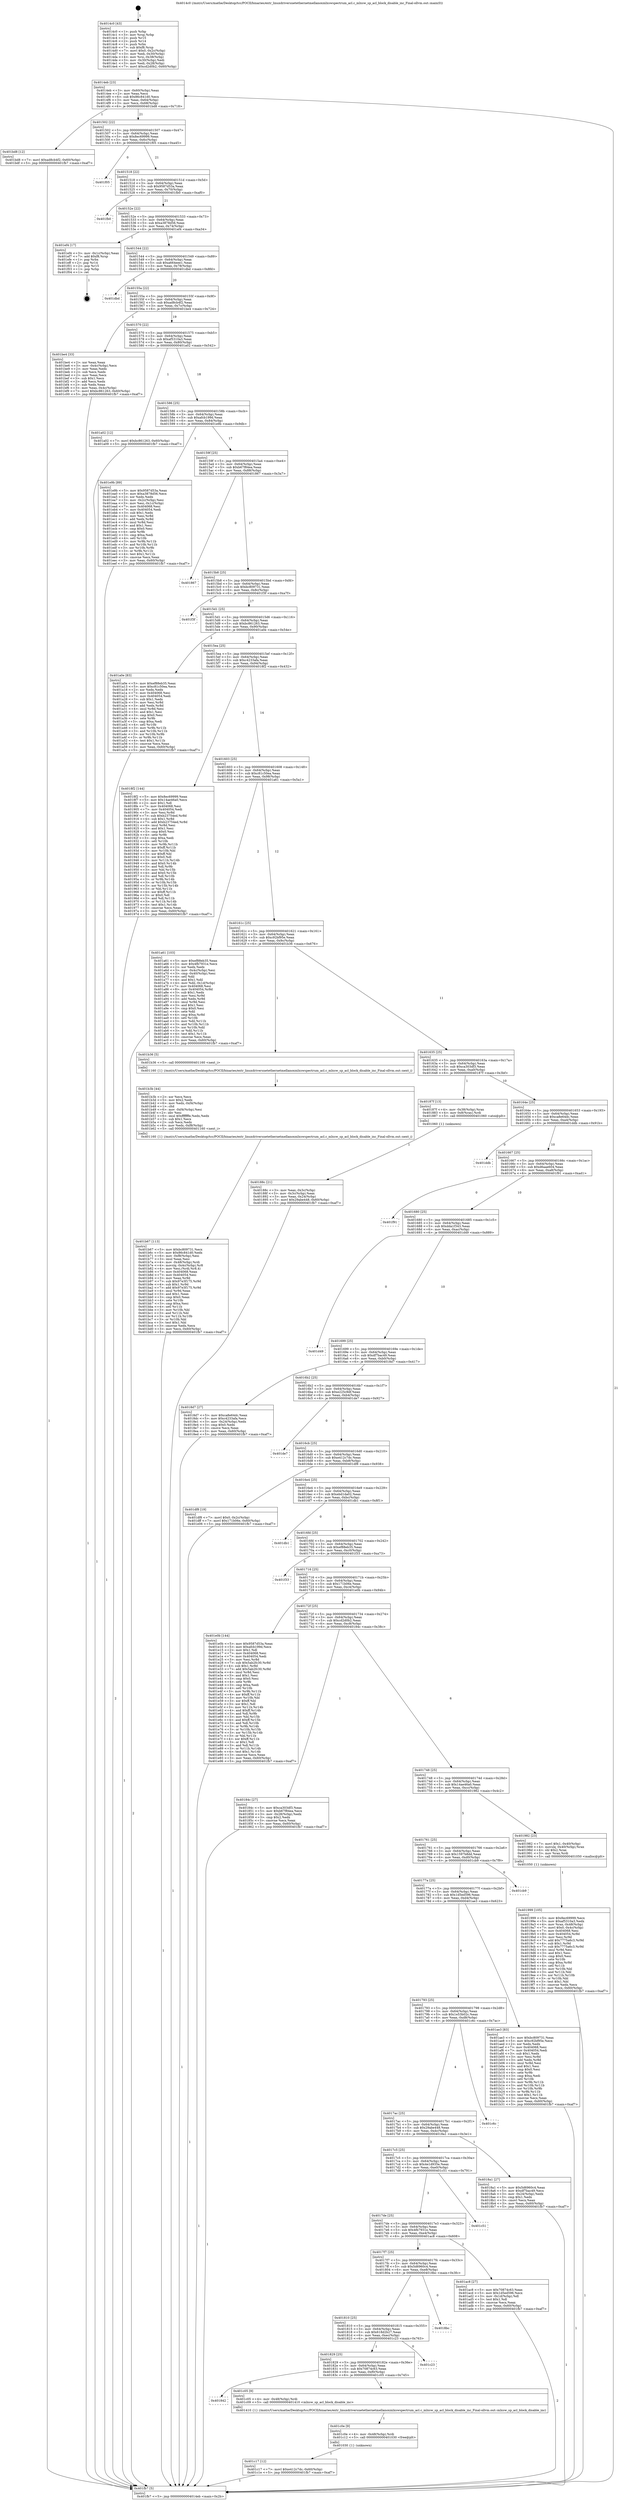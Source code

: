 digraph "0x4014c0" {
  label = "0x4014c0 (/mnt/c/Users/mathe/Desktop/tcc/POCII/binaries/extr_linuxdriversnetethernetmellanoxmlxswspectrum_acl.c_mlxsw_sp_acl_block_disable_inc_Final-ollvm.out::main(0))"
  labelloc = "t"
  node[shape=record]

  Entry [label="",width=0.3,height=0.3,shape=circle,fillcolor=black,style=filled]
  "0x4014eb" [label="{
     0x4014eb [23]\l
     | [instrs]\l
     &nbsp;&nbsp;0x4014eb \<+3\>: mov -0x60(%rbp),%eax\l
     &nbsp;&nbsp;0x4014ee \<+2\>: mov %eax,%ecx\l
     &nbsp;&nbsp;0x4014f0 \<+6\>: sub $0x86c841d0,%ecx\l
     &nbsp;&nbsp;0x4014f6 \<+3\>: mov %eax,-0x64(%rbp)\l
     &nbsp;&nbsp;0x4014f9 \<+3\>: mov %ecx,-0x68(%rbp)\l
     &nbsp;&nbsp;0x4014fc \<+6\>: je 0000000000401bd8 \<main+0x718\>\l
  }"]
  "0x401bd8" [label="{
     0x401bd8 [12]\l
     | [instrs]\l
     &nbsp;&nbsp;0x401bd8 \<+7\>: movl $0xad8cb4f2,-0x60(%rbp)\l
     &nbsp;&nbsp;0x401bdf \<+5\>: jmp 0000000000401fb7 \<main+0xaf7\>\l
  }"]
  "0x401502" [label="{
     0x401502 [22]\l
     | [instrs]\l
     &nbsp;&nbsp;0x401502 \<+5\>: jmp 0000000000401507 \<main+0x47\>\l
     &nbsp;&nbsp;0x401507 \<+3\>: mov -0x64(%rbp),%eax\l
     &nbsp;&nbsp;0x40150a \<+5\>: sub $0x8ec69999,%eax\l
     &nbsp;&nbsp;0x40150f \<+3\>: mov %eax,-0x6c(%rbp)\l
     &nbsp;&nbsp;0x401512 \<+6\>: je 0000000000401f05 \<main+0xa45\>\l
  }"]
  Exit [label="",width=0.3,height=0.3,shape=circle,fillcolor=black,style=filled,peripheries=2]
  "0x401f05" [label="{
     0x401f05\l
  }", style=dashed]
  "0x401518" [label="{
     0x401518 [22]\l
     | [instrs]\l
     &nbsp;&nbsp;0x401518 \<+5\>: jmp 000000000040151d \<main+0x5d\>\l
     &nbsp;&nbsp;0x40151d \<+3\>: mov -0x64(%rbp),%eax\l
     &nbsp;&nbsp;0x401520 \<+5\>: sub $0x9587d53a,%eax\l
     &nbsp;&nbsp;0x401525 \<+3\>: mov %eax,-0x70(%rbp)\l
     &nbsp;&nbsp;0x401528 \<+6\>: je 0000000000401fb0 \<main+0xaf0\>\l
  }"]
  "0x401c17" [label="{
     0x401c17 [12]\l
     | [instrs]\l
     &nbsp;&nbsp;0x401c17 \<+7\>: movl $0xe412c7dc,-0x60(%rbp)\l
     &nbsp;&nbsp;0x401c1e \<+5\>: jmp 0000000000401fb7 \<main+0xaf7\>\l
  }"]
  "0x401fb0" [label="{
     0x401fb0\l
  }", style=dashed]
  "0x40152e" [label="{
     0x40152e [22]\l
     | [instrs]\l
     &nbsp;&nbsp;0x40152e \<+5\>: jmp 0000000000401533 \<main+0x73\>\l
     &nbsp;&nbsp;0x401533 \<+3\>: mov -0x64(%rbp),%eax\l
     &nbsp;&nbsp;0x401536 \<+5\>: sub $0xa3878d56,%eax\l
     &nbsp;&nbsp;0x40153b \<+3\>: mov %eax,-0x74(%rbp)\l
     &nbsp;&nbsp;0x40153e \<+6\>: je 0000000000401ef4 \<main+0xa34\>\l
  }"]
  "0x401c0e" [label="{
     0x401c0e [9]\l
     | [instrs]\l
     &nbsp;&nbsp;0x401c0e \<+4\>: mov -0x48(%rbp),%rdi\l
     &nbsp;&nbsp;0x401c12 \<+5\>: call 0000000000401030 \<free@plt\>\l
     | [calls]\l
     &nbsp;&nbsp;0x401030 \{1\} (unknown)\l
  }"]
  "0x401ef4" [label="{
     0x401ef4 [17]\l
     | [instrs]\l
     &nbsp;&nbsp;0x401ef4 \<+3\>: mov -0x1c(%rbp),%eax\l
     &nbsp;&nbsp;0x401ef7 \<+7\>: add $0xf8,%rsp\l
     &nbsp;&nbsp;0x401efe \<+1\>: pop %rbx\l
     &nbsp;&nbsp;0x401eff \<+2\>: pop %r14\l
     &nbsp;&nbsp;0x401f01 \<+2\>: pop %r15\l
     &nbsp;&nbsp;0x401f03 \<+1\>: pop %rbp\l
     &nbsp;&nbsp;0x401f04 \<+1\>: ret\l
  }"]
  "0x401544" [label="{
     0x401544 [22]\l
     | [instrs]\l
     &nbsp;&nbsp;0x401544 \<+5\>: jmp 0000000000401549 \<main+0x89\>\l
     &nbsp;&nbsp;0x401549 \<+3\>: mov -0x64(%rbp),%eax\l
     &nbsp;&nbsp;0x40154c \<+5\>: sub $0xa664eee1,%eax\l
     &nbsp;&nbsp;0x401551 \<+3\>: mov %eax,-0x78(%rbp)\l
     &nbsp;&nbsp;0x401554 \<+6\>: je 0000000000401dbd \<main+0x8fd\>\l
  }"]
  "0x401842" [label="{
     0x401842\l
  }", style=dashed]
  "0x401dbd" [label="{
     0x401dbd\l
  }", style=dashed]
  "0x40155a" [label="{
     0x40155a [22]\l
     | [instrs]\l
     &nbsp;&nbsp;0x40155a \<+5\>: jmp 000000000040155f \<main+0x9f\>\l
     &nbsp;&nbsp;0x40155f \<+3\>: mov -0x64(%rbp),%eax\l
     &nbsp;&nbsp;0x401562 \<+5\>: sub $0xad8cb4f2,%eax\l
     &nbsp;&nbsp;0x401567 \<+3\>: mov %eax,-0x7c(%rbp)\l
     &nbsp;&nbsp;0x40156a \<+6\>: je 0000000000401be4 \<main+0x724\>\l
  }"]
  "0x401c05" [label="{
     0x401c05 [9]\l
     | [instrs]\l
     &nbsp;&nbsp;0x401c05 \<+4\>: mov -0x48(%rbp),%rdi\l
     &nbsp;&nbsp;0x401c09 \<+5\>: call 0000000000401410 \<mlxsw_sp_acl_block_disable_inc\>\l
     | [calls]\l
     &nbsp;&nbsp;0x401410 \{1\} (/mnt/c/Users/mathe/Desktop/tcc/POCII/binaries/extr_linuxdriversnetethernetmellanoxmlxswspectrum_acl.c_mlxsw_sp_acl_block_disable_inc_Final-ollvm.out::mlxsw_sp_acl_block_disable_inc)\l
  }"]
  "0x401be4" [label="{
     0x401be4 [33]\l
     | [instrs]\l
     &nbsp;&nbsp;0x401be4 \<+2\>: xor %eax,%eax\l
     &nbsp;&nbsp;0x401be6 \<+3\>: mov -0x4c(%rbp),%ecx\l
     &nbsp;&nbsp;0x401be9 \<+2\>: mov %eax,%edx\l
     &nbsp;&nbsp;0x401beb \<+2\>: sub %ecx,%edx\l
     &nbsp;&nbsp;0x401bed \<+2\>: mov %eax,%ecx\l
     &nbsp;&nbsp;0x401bef \<+3\>: sub $0x1,%ecx\l
     &nbsp;&nbsp;0x401bf2 \<+2\>: add %ecx,%edx\l
     &nbsp;&nbsp;0x401bf4 \<+2\>: sub %edx,%eax\l
     &nbsp;&nbsp;0x401bf6 \<+3\>: mov %eax,-0x4c(%rbp)\l
     &nbsp;&nbsp;0x401bf9 \<+7\>: movl $0xbc861263,-0x60(%rbp)\l
     &nbsp;&nbsp;0x401c00 \<+5\>: jmp 0000000000401fb7 \<main+0xaf7\>\l
  }"]
  "0x401570" [label="{
     0x401570 [22]\l
     | [instrs]\l
     &nbsp;&nbsp;0x401570 \<+5\>: jmp 0000000000401575 \<main+0xb5\>\l
     &nbsp;&nbsp;0x401575 \<+3\>: mov -0x64(%rbp),%eax\l
     &nbsp;&nbsp;0x401578 \<+5\>: sub $0xaf5310a3,%eax\l
     &nbsp;&nbsp;0x40157d \<+3\>: mov %eax,-0x80(%rbp)\l
     &nbsp;&nbsp;0x401580 \<+6\>: je 0000000000401a02 \<main+0x542\>\l
  }"]
  "0x401829" [label="{
     0x401829 [25]\l
     | [instrs]\l
     &nbsp;&nbsp;0x401829 \<+5\>: jmp 000000000040182e \<main+0x36e\>\l
     &nbsp;&nbsp;0x40182e \<+3\>: mov -0x64(%rbp),%eax\l
     &nbsp;&nbsp;0x401831 \<+5\>: sub $0x70874c63,%eax\l
     &nbsp;&nbsp;0x401836 \<+6\>: mov %eax,-0xf0(%rbp)\l
     &nbsp;&nbsp;0x40183c \<+6\>: je 0000000000401c05 \<main+0x745\>\l
  }"]
  "0x401a02" [label="{
     0x401a02 [12]\l
     | [instrs]\l
     &nbsp;&nbsp;0x401a02 \<+7\>: movl $0xbc861263,-0x60(%rbp)\l
     &nbsp;&nbsp;0x401a09 \<+5\>: jmp 0000000000401fb7 \<main+0xaf7\>\l
  }"]
  "0x401586" [label="{
     0x401586 [25]\l
     | [instrs]\l
     &nbsp;&nbsp;0x401586 \<+5\>: jmp 000000000040158b \<main+0xcb\>\l
     &nbsp;&nbsp;0x40158b \<+3\>: mov -0x64(%rbp),%eax\l
     &nbsp;&nbsp;0x40158e \<+5\>: sub $0xafcb199d,%eax\l
     &nbsp;&nbsp;0x401593 \<+6\>: mov %eax,-0x84(%rbp)\l
     &nbsp;&nbsp;0x401599 \<+6\>: je 0000000000401e9b \<main+0x9db\>\l
  }"]
  "0x401c23" [label="{
     0x401c23\l
  }", style=dashed]
  "0x401e9b" [label="{
     0x401e9b [89]\l
     | [instrs]\l
     &nbsp;&nbsp;0x401e9b \<+5\>: mov $0x9587d53a,%eax\l
     &nbsp;&nbsp;0x401ea0 \<+5\>: mov $0xa3878d56,%ecx\l
     &nbsp;&nbsp;0x401ea5 \<+2\>: xor %edx,%edx\l
     &nbsp;&nbsp;0x401ea7 \<+3\>: mov -0x2c(%rbp),%esi\l
     &nbsp;&nbsp;0x401eaa \<+3\>: mov %esi,-0x1c(%rbp)\l
     &nbsp;&nbsp;0x401ead \<+7\>: mov 0x404068,%esi\l
     &nbsp;&nbsp;0x401eb4 \<+7\>: mov 0x404054,%edi\l
     &nbsp;&nbsp;0x401ebb \<+3\>: sub $0x1,%edx\l
     &nbsp;&nbsp;0x401ebe \<+3\>: mov %esi,%r8d\l
     &nbsp;&nbsp;0x401ec1 \<+3\>: add %edx,%r8d\l
     &nbsp;&nbsp;0x401ec4 \<+4\>: imul %r8d,%esi\l
     &nbsp;&nbsp;0x401ec8 \<+3\>: and $0x1,%esi\l
     &nbsp;&nbsp;0x401ecb \<+3\>: cmp $0x0,%esi\l
     &nbsp;&nbsp;0x401ece \<+4\>: sete %r9b\l
     &nbsp;&nbsp;0x401ed2 \<+3\>: cmp $0xa,%edi\l
     &nbsp;&nbsp;0x401ed5 \<+4\>: setl %r10b\l
     &nbsp;&nbsp;0x401ed9 \<+3\>: mov %r9b,%r11b\l
     &nbsp;&nbsp;0x401edc \<+3\>: and %r10b,%r11b\l
     &nbsp;&nbsp;0x401edf \<+3\>: xor %r10b,%r9b\l
     &nbsp;&nbsp;0x401ee2 \<+3\>: or %r9b,%r11b\l
     &nbsp;&nbsp;0x401ee5 \<+4\>: test $0x1,%r11b\l
     &nbsp;&nbsp;0x401ee9 \<+3\>: cmovne %ecx,%eax\l
     &nbsp;&nbsp;0x401eec \<+3\>: mov %eax,-0x60(%rbp)\l
     &nbsp;&nbsp;0x401eef \<+5\>: jmp 0000000000401fb7 \<main+0xaf7\>\l
  }"]
  "0x40159f" [label="{
     0x40159f [25]\l
     | [instrs]\l
     &nbsp;&nbsp;0x40159f \<+5\>: jmp 00000000004015a4 \<main+0xe4\>\l
     &nbsp;&nbsp;0x4015a4 \<+3\>: mov -0x64(%rbp),%eax\l
     &nbsp;&nbsp;0x4015a7 \<+5\>: sub $0xb67f84ea,%eax\l
     &nbsp;&nbsp;0x4015ac \<+6\>: mov %eax,-0x88(%rbp)\l
     &nbsp;&nbsp;0x4015b2 \<+6\>: je 0000000000401867 \<main+0x3a7\>\l
  }"]
  "0x401810" [label="{
     0x401810 [25]\l
     | [instrs]\l
     &nbsp;&nbsp;0x401810 \<+5\>: jmp 0000000000401815 \<main+0x355\>\l
     &nbsp;&nbsp;0x401815 \<+3\>: mov -0x64(%rbp),%eax\l
     &nbsp;&nbsp;0x401818 \<+5\>: sub $0x618d2b27,%eax\l
     &nbsp;&nbsp;0x40181d \<+6\>: mov %eax,-0xec(%rbp)\l
     &nbsp;&nbsp;0x401823 \<+6\>: je 0000000000401c23 \<main+0x763\>\l
  }"]
  "0x401867" [label="{
     0x401867\l
  }", style=dashed]
  "0x4015b8" [label="{
     0x4015b8 [25]\l
     | [instrs]\l
     &nbsp;&nbsp;0x4015b8 \<+5\>: jmp 00000000004015bd \<main+0xfd\>\l
     &nbsp;&nbsp;0x4015bd \<+3\>: mov -0x64(%rbp),%eax\l
     &nbsp;&nbsp;0x4015c0 \<+5\>: sub $0xbc809731,%eax\l
     &nbsp;&nbsp;0x4015c5 \<+6\>: mov %eax,-0x8c(%rbp)\l
     &nbsp;&nbsp;0x4015cb \<+6\>: je 0000000000401f3f \<main+0xa7f\>\l
  }"]
  "0x4018bc" [label="{
     0x4018bc\l
  }", style=dashed]
  "0x401f3f" [label="{
     0x401f3f\l
  }", style=dashed]
  "0x4015d1" [label="{
     0x4015d1 [25]\l
     | [instrs]\l
     &nbsp;&nbsp;0x4015d1 \<+5\>: jmp 00000000004015d6 \<main+0x116\>\l
     &nbsp;&nbsp;0x4015d6 \<+3\>: mov -0x64(%rbp),%eax\l
     &nbsp;&nbsp;0x4015d9 \<+5\>: sub $0xbc861263,%eax\l
     &nbsp;&nbsp;0x4015de \<+6\>: mov %eax,-0x90(%rbp)\l
     &nbsp;&nbsp;0x4015e4 \<+6\>: je 0000000000401a0e \<main+0x54e\>\l
  }"]
  "0x401b67" [label="{
     0x401b67 [113]\l
     | [instrs]\l
     &nbsp;&nbsp;0x401b67 \<+5\>: mov $0xbc809731,%ecx\l
     &nbsp;&nbsp;0x401b6c \<+5\>: mov $0x86c841d0,%edx\l
     &nbsp;&nbsp;0x401b71 \<+6\>: mov -0xf8(%rbp),%esi\l
     &nbsp;&nbsp;0x401b77 \<+3\>: imul %eax,%esi\l
     &nbsp;&nbsp;0x401b7a \<+4\>: mov -0x48(%rbp),%rdi\l
     &nbsp;&nbsp;0x401b7e \<+4\>: movslq -0x4c(%rbp),%r8\l
     &nbsp;&nbsp;0x401b82 \<+4\>: mov %esi,(%rdi,%r8,4)\l
     &nbsp;&nbsp;0x401b86 \<+7\>: mov 0x404068,%eax\l
     &nbsp;&nbsp;0x401b8d \<+7\>: mov 0x404054,%esi\l
     &nbsp;&nbsp;0x401b94 \<+3\>: mov %eax,%r9d\l
     &nbsp;&nbsp;0x401b97 \<+7\>: sub $0x97e3f175,%r9d\l
     &nbsp;&nbsp;0x401b9e \<+4\>: sub $0x1,%r9d\l
     &nbsp;&nbsp;0x401ba2 \<+7\>: add $0x97e3f175,%r9d\l
     &nbsp;&nbsp;0x401ba9 \<+4\>: imul %r9d,%eax\l
     &nbsp;&nbsp;0x401bad \<+3\>: and $0x1,%eax\l
     &nbsp;&nbsp;0x401bb0 \<+3\>: cmp $0x0,%eax\l
     &nbsp;&nbsp;0x401bb3 \<+4\>: sete %r10b\l
     &nbsp;&nbsp;0x401bb7 \<+3\>: cmp $0xa,%esi\l
     &nbsp;&nbsp;0x401bba \<+4\>: setl %r11b\l
     &nbsp;&nbsp;0x401bbe \<+3\>: mov %r10b,%bl\l
     &nbsp;&nbsp;0x401bc1 \<+3\>: and %r11b,%bl\l
     &nbsp;&nbsp;0x401bc4 \<+3\>: xor %r11b,%r10b\l
     &nbsp;&nbsp;0x401bc7 \<+3\>: or %r10b,%bl\l
     &nbsp;&nbsp;0x401bca \<+3\>: test $0x1,%bl\l
     &nbsp;&nbsp;0x401bcd \<+3\>: cmovne %edx,%ecx\l
     &nbsp;&nbsp;0x401bd0 \<+3\>: mov %ecx,-0x60(%rbp)\l
     &nbsp;&nbsp;0x401bd3 \<+5\>: jmp 0000000000401fb7 \<main+0xaf7\>\l
  }"]
  "0x401a0e" [label="{
     0x401a0e [83]\l
     | [instrs]\l
     &nbsp;&nbsp;0x401a0e \<+5\>: mov $0xef88eb35,%eax\l
     &nbsp;&nbsp;0x401a13 \<+5\>: mov $0xc81c50ea,%ecx\l
     &nbsp;&nbsp;0x401a18 \<+2\>: xor %edx,%edx\l
     &nbsp;&nbsp;0x401a1a \<+7\>: mov 0x404068,%esi\l
     &nbsp;&nbsp;0x401a21 \<+7\>: mov 0x404054,%edi\l
     &nbsp;&nbsp;0x401a28 \<+3\>: sub $0x1,%edx\l
     &nbsp;&nbsp;0x401a2b \<+3\>: mov %esi,%r8d\l
     &nbsp;&nbsp;0x401a2e \<+3\>: add %edx,%r8d\l
     &nbsp;&nbsp;0x401a31 \<+4\>: imul %r8d,%esi\l
     &nbsp;&nbsp;0x401a35 \<+3\>: and $0x1,%esi\l
     &nbsp;&nbsp;0x401a38 \<+3\>: cmp $0x0,%esi\l
     &nbsp;&nbsp;0x401a3b \<+4\>: sete %r9b\l
     &nbsp;&nbsp;0x401a3f \<+3\>: cmp $0xa,%edi\l
     &nbsp;&nbsp;0x401a42 \<+4\>: setl %r10b\l
     &nbsp;&nbsp;0x401a46 \<+3\>: mov %r9b,%r11b\l
     &nbsp;&nbsp;0x401a49 \<+3\>: and %r10b,%r11b\l
     &nbsp;&nbsp;0x401a4c \<+3\>: xor %r10b,%r9b\l
     &nbsp;&nbsp;0x401a4f \<+3\>: or %r9b,%r11b\l
     &nbsp;&nbsp;0x401a52 \<+4\>: test $0x1,%r11b\l
     &nbsp;&nbsp;0x401a56 \<+3\>: cmovne %ecx,%eax\l
     &nbsp;&nbsp;0x401a59 \<+3\>: mov %eax,-0x60(%rbp)\l
     &nbsp;&nbsp;0x401a5c \<+5\>: jmp 0000000000401fb7 \<main+0xaf7\>\l
  }"]
  "0x4015ea" [label="{
     0x4015ea [25]\l
     | [instrs]\l
     &nbsp;&nbsp;0x4015ea \<+5\>: jmp 00000000004015ef \<main+0x12f\>\l
     &nbsp;&nbsp;0x4015ef \<+3\>: mov -0x64(%rbp),%eax\l
     &nbsp;&nbsp;0x4015f2 \<+5\>: sub $0xc4233afa,%eax\l
     &nbsp;&nbsp;0x4015f7 \<+6\>: mov %eax,-0x94(%rbp)\l
     &nbsp;&nbsp;0x4015fd \<+6\>: je 00000000004018f2 \<main+0x432\>\l
  }"]
  "0x401b3b" [label="{
     0x401b3b [44]\l
     | [instrs]\l
     &nbsp;&nbsp;0x401b3b \<+2\>: xor %ecx,%ecx\l
     &nbsp;&nbsp;0x401b3d \<+5\>: mov $0x2,%edx\l
     &nbsp;&nbsp;0x401b42 \<+6\>: mov %edx,-0xf4(%rbp)\l
     &nbsp;&nbsp;0x401b48 \<+1\>: cltd\l
     &nbsp;&nbsp;0x401b49 \<+6\>: mov -0xf4(%rbp),%esi\l
     &nbsp;&nbsp;0x401b4f \<+2\>: idiv %esi\l
     &nbsp;&nbsp;0x401b51 \<+6\>: imul $0xfffffffe,%edx,%edx\l
     &nbsp;&nbsp;0x401b57 \<+3\>: sub $0x1,%ecx\l
     &nbsp;&nbsp;0x401b5a \<+2\>: sub %ecx,%edx\l
     &nbsp;&nbsp;0x401b5c \<+6\>: mov %edx,-0xf8(%rbp)\l
     &nbsp;&nbsp;0x401b62 \<+5\>: call 0000000000401160 \<next_i\>\l
     | [calls]\l
     &nbsp;&nbsp;0x401160 \{1\} (/mnt/c/Users/mathe/Desktop/tcc/POCII/binaries/extr_linuxdriversnetethernetmellanoxmlxswspectrum_acl.c_mlxsw_sp_acl_block_disable_inc_Final-ollvm.out::next_i)\l
  }"]
  "0x4018f2" [label="{
     0x4018f2 [144]\l
     | [instrs]\l
     &nbsp;&nbsp;0x4018f2 \<+5\>: mov $0x8ec69999,%eax\l
     &nbsp;&nbsp;0x4018f7 \<+5\>: mov $0x14ae46a0,%ecx\l
     &nbsp;&nbsp;0x4018fc \<+2\>: mov $0x1,%dl\l
     &nbsp;&nbsp;0x4018fe \<+7\>: mov 0x404068,%esi\l
     &nbsp;&nbsp;0x401905 \<+7\>: mov 0x404054,%edi\l
     &nbsp;&nbsp;0x40190c \<+3\>: mov %esi,%r8d\l
     &nbsp;&nbsp;0x40190f \<+7\>: sub $0xb23754ed,%r8d\l
     &nbsp;&nbsp;0x401916 \<+4\>: sub $0x1,%r8d\l
     &nbsp;&nbsp;0x40191a \<+7\>: add $0xb23754ed,%r8d\l
     &nbsp;&nbsp;0x401921 \<+4\>: imul %r8d,%esi\l
     &nbsp;&nbsp;0x401925 \<+3\>: and $0x1,%esi\l
     &nbsp;&nbsp;0x401928 \<+3\>: cmp $0x0,%esi\l
     &nbsp;&nbsp;0x40192b \<+4\>: sete %r9b\l
     &nbsp;&nbsp;0x40192f \<+3\>: cmp $0xa,%edi\l
     &nbsp;&nbsp;0x401932 \<+4\>: setl %r10b\l
     &nbsp;&nbsp;0x401936 \<+3\>: mov %r9b,%r11b\l
     &nbsp;&nbsp;0x401939 \<+4\>: xor $0xff,%r11b\l
     &nbsp;&nbsp;0x40193d \<+3\>: mov %r10b,%bl\l
     &nbsp;&nbsp;0x401940 \<+3\>: xor $0xff,%bl\l
     &nbsp;&nbsp;0x401943 \<+3\>: xor $0x0,%dl\l
     &nbsp;&nbsp;0x401946 \<+3\>: mov %r11b,%r14b\l
     &nbsp;&nbsp;0x401949 \<+4\>: and $0x0,%r14b\l
     &nbsp;&nbsp;0x40194d \<+3\>: and %dl,%r9b\l
     &nbsp;&nbsp;0x401950 \<+3\>: mov %bl,%r15b\l
     &nbsp;&nbsp;0x401953 \<+4\>: and $0x0,%r15b\l
     &nbsp;&nbsp;0x401957 \<+3\>: and %dl,%r10b\l
     &nbsp;&nbsp;0x40195a \<+3\>: or %r9b,%r14b\l
     &nbsp;&nbsp;0x40195d \<+3\>: or %r10b,%r15b\l
     &nbsp;&nbsp;0x401960 \<+3\>: xor %r15b,%r14b\l
     &nbsp;&nbsp;0x401963 \<+3\>: or %bl,%r11b\l
     &nbsp;&nbsp;0x401966 \<+4\>: xor $0xff,%r11b\l
     &nbsp;&nbsp;0x40196a \<+3\>: or $0x0,%dl\l
     &nbsp;&nbsp;0x40196d \<+3\>: and %dl,%r11b\l
     &nbsp;&nbsp;0x401970 \<+3\>: or %r11b,%r14b\l
     &nbsp;&nbsp;0x401973 \<+4\>: test $0x1,%r14b\l
     &nbsp;&nbsp;0x401977 \<+3\>: cmovne %ecx,%eax\l
     &nbsp;&nbsp;0x40197a \<+3\>: mov %eax,-0x60(%rbp)\l
     &nbsp;&nbsp;0x40197d \<+5\>: jmp 0000000000401fb7 \<main+0xaf7\>\l
  }"]
  "0x401603" [label="{
     0x401603 [25]\l
     | [instrs]\l
     &nbsp;&nbsp;0x401603 \<+5\>: jmp 0000000000401608 \<main+0x148\>\l
     &nbsp;&nbsp;0x401608 \<+3\>: mov -0x64(%rbp),%eax\l
     &nbsp;&nbsp;0x40160b \<+5\>: sub $0xc81c50ea,%eax\l
     &nbsp;&nbsp;0x401610 \<+6\>: mov %eax,-0x98(%rbp)\l
     &nbsp;&nbsp;0x401616 \<+6\>: je 0000000000401a61 \<main+0x5a1\>\l
  }"]
  "0x4017f7" [label="{
     0x4017f7 [25]\l
     | [instrs]\l
     &nbsp;&nbsp;0x4017f7 \<+5\>: jmp 00000000004017fc \<main+0x33c\>\l
     &nbsp;&nbsp;0x4017fc \<+3\>: mov -0x64(%rbp),%eax\l
     &nbsp;&nbsp;0x4017ff \<+5\>: sub $0x5d6960c4,%eax\l
     &nbsp;&nbsp;0x401804 \<+6\>: mov %eax,-0xe8(%rbp)\l
     &nbsp;&nbsp;0x40180a \<+6\>: je 00000000004018bc \<main+0x3fc\>\l
  }"]
  "0x401a61" [label="{
     0x401a61 [103]\l
     | [instrs]\l
     &nbsp;&nbsp;0x401a61 \<+5\>: mov $0xef88eb35,%eax\l
     &nbsp;&nbsp;0x401a66 \<+5\>: mov $0x4fb7931e,%ecx\l
     &nbsp;&nbsp;0x401a6b \<+2\>: xor %edx,%edx\l
     &nbsp;&nbsp;0x401a6d \<+3\>: mov -0x4c(%rbp),%esi\l
     &nbsp;&nbsp;0x401a70 \<+3\>: cmp -0x40(%rbp),%esi\l
     &nbsp;&nbsp;0x401a73 \<+4\>: setl %dil\l
     &nbsp;&nbsp;0x401a77 \<+4\>: and $0x1,%dil\l
     &nbsp;&nbsp;0x401a7b \<+4\>: mov %dil,-0x1d(%rbp)\l
     &nbsp;&nbsp;0x401a7f \<+7\>: mov 0x404068,%esi\l
     &nbsp;&nbsp;0x401a86 \<+8\>: mov 0x404054,%r8d\l
     &nbsp;&nbsp;0x401a8e \<+3\>: sub $0x1,%edx\l
     &nbsp;&nbsp;0x401a91 \<+3\>: mov %esi,%r9d\l
     &nbsp;&nbsp;0x401a94 \<+3\>: add %edx,%r9d\l
     &nbsp;&nbsp;0x401a97 \<+4\>: imul %r9d,%esi\l
     &nbsp;&nbsp;0x401a9b \<+3\>: and $0x1,%esi\l
     &nbsp;&nbsp;0x401a9e \<+3\>: cmp $0x0,%esi\l
     &nbsp;&nbsp;0x401aa1 \<+4\>: sete %dil\l
     &nbsp;&nbsp;0x401aa5 \<+4\>: cmp $0xa,%r8d\l
     &nbsp;&nbsp;0x401aa9 \<+4\>: setl %r10b\l
     &nbsp;&nbsp;0x401aad \<+3\>: mov %dil,%r11b\l
     &nbsp;&nbsp;0x401ab0 \<+3\>: and %r10b,%r11b\l
     &nbsp;&nbsp;0x401ab3 \<+3\>: xor %r10b,%dil\l
     &nbsp;&nbsp;0x401ab6 \<+3\>: or %dil,%r11b\l
     &nbsp;&nbsp;0x401ab9 \<+4\>: test $0x1,%r11b\l
     &nbsp;&nbsp;0x401abd \<+3\>: cmovne %ecx,%eax\l
     &nbsp;&nbsp;0x401ac0 \<+3\>: mov %eax,-0x60(%rbp)\l
     &nbsp;&nbsp;0x401ac3 \<+5\>: jmp 0000000000401fb7 \<main+0xaf7\>\l
  }"]
  "0x40161c" [label="{
     0x40161c [25]\l
     | [instrs]\l
     &nbsp;&nbsp;0x40161c \<+5\>: jmp 0000000000401621 \<main+0x161\>\l
     &nbsp;&nbsp;0x401621 \<+3\>: mov -0x64(%rbp),%eax\l
     &nbsp;&nbsp;0x401624 \<+5\>: sub $0xc92bf95e,%eax\l
     &nbsp;&nbsp;0x401629 \<+6\>: mov %eax,-0x9c(%rbp)\l
     &nbsp;&nbsp;0x40162f \<+6\>: je 0000000000401b36 \<main+0x676\>\l
  }"]
  "0x401ac8" [label="{
     0x401ac8 [27]\l
     | [instrs]\l
     &nbsp;&nbsp;0x401ac8 \<+5\>: mov $0x70874c63,%eax\l
     &nbsp;&nbsp;0x401acd \<+5\>: mov $0x1d5ed596,%ecx\l
     &nbsp;&nbsp;0x401ad2 \<+3\>: mov -0x1d(%rbp),%dl\l
     &nbsp;&nbsp;0x401ad5 \<+3\>: test $0x1,%dl\l
     &nbsp;&nbsp;0x401ad8 \<+3\>: cmovne %ecx,%eax\l
     &nbsp;&nbsp;0x401adb \<+3\>: mov %eax,-0x60(%rbp)\l
     &nbsp;&nbsp;0x401ade \<+5\>: jmp 0000000000401fb7 \<main+0xaf7\>\l
  }"]
  "0x401b36" [label="{
     0x401b36 [5]\l
     | [instrs]\l
     &nbsp;&nbsp;0x401b36 \<+5\>: call 0000000000401160 \<next_i\>\l
     | [calls]\l
     &nbsp;&nbsp;0x401160 \{1\} (/mnt/c/Users/mathe/Desktop/tcc/POCII/binaries/extr_linuxdriversnetethernetmellanoxmlxswspectrum_acl.c_mlxsw_sp_acl_block_disable_inc_Final-ollvm.out::next_i)\l
  }"]
  "0x401635" [label="{
     0x401635 [25]\l
     | [instrs]\l
     &nbsp;&nbsp;0x401635 \<+5\>: jmp 000000000040163a \<main+0x17a\>\l
     &nbsp;&nbsp;0x40163a \<+3\>: mov -0x64(%rbp),%eax\l
     &nbsp;&nbsp;0x40163d \<+5\>: sub $0xca303df3,%eax\l
     &nbsp;&nbsp;0x401642 \<+6\>: mov %eax,-0xa0(%rbp)\l
     &nbsp;&nbsp;0x401648 \<+6\>: je 000000000040187f \<main+0x3bf\>\l
  }"]
  "0x4017de" [label="{
     0x4017de [25]\l
     | [instrs]\l
     &nbsp;&nbsp;0x4017de \<+5\>: jmp 00000000004017e3 \<main+0x323\>\l
     &nbsp;&nbsp;0x4017e3 \<+3\>: mov -0x64(%rbp),%eax\l
     &nbsp;&nbsp;0x4017e6 \<+5\>: sub $0x4fb7931e,%eax\l
     &nbsp;&nbsp;0x4017eb \<+6\>: mov %eax,-0xe4(%rbp)\l
     &nbsp;&nbsp;0x4017f1 \<+6\>: je 0000000000401ac8 \<main+0x608\>\l
  }"]
  "0x40187f" [label="{
     0x40187f [13]\l
     | [instrs]\l
     &nbsp;&nbsp;0x40187f \<+4\>: mov -0x38(%rbp),%rax\l
     &nbsp;&nbsp;0x401883 \<+4\>: mov 0x8(%rax),%rdi\l
     &nbsp;&nbsp;0x401887 \<+5\>: call 0000000000401060 \<atoi@plt\>\l
     | [calls]\l
     &nbsp;&nbsp;0x401060 \{1\} (unknown)\l
  }"]
  "0x40164e" [label="{
     0x40164e [25]\l
     | [instrs]\l
     &nbsp;&nbsp;0x40164e \<+5\>: jmp 0000000000401653 \<main+0x193\>\l
     &nbsp;&nbsp;0x401653 \<+3\>: mov -0x64(%rbp),%eax\l
     &nbsp;&nbsp;0x401656 \<+5\>: sub $0xca8e64dc,%eax\l
     &nbsp;&nbsp;0x40165b \<+6\>: mov %eax,-0xa4(%rbp)\l
     &nbsp;&nbsp;0x401661 \<+6\>: je 0000000000401ddb \<main+0x91b\>\l
  }"]
  "0x401c51" [label="{
     0x401c51\l
  }", style=dashed]
  "0x401ddb" [label="{
     0x401ddb\l
  }", style=dashed]
  "0x401667" [label="{
     0x401667 [25]\l
     | [instrs]\l
     &nbsp;&nbsp;0x401667 \<+5\>: jmp 000000000040166c \<main+0x1ac\>\l
     &nbsp;&nbsp;0x40166c \<+3\>: mov -0x64(%rbp),%eax\l
     &nbsp;&nbsp;0x40166f \<+5\>: sub $0xd6aae604,%eax\l
     &nbsp;&nbsp;0x401674 \<+6\>: mov %eax,-0xa8(%rbp)\l
     &nbsp;&nbsp;0x40167a \<+6\>: je 0000000000401f91 \<main+0xad1\>\l
  }"]
  "0x401999" [label="{
     0x401999 [105]\l
     | [instrs]\l
     &nbsp;&nbsp;0x401999 \<+5\>: mov $0x8ec69999,%ecx\l
     &nbsp;&nbsp;0x40199e \<+5\>: mov $0xaf5310a3,%edx\l
     &nbsp;&nbsp;0x4019a3 \<+4\>: mov %rax,-0x48(%rbp)\l
     &nbsp;&nbsp;0x4019a7 \<+7\>: movl $0x0,-0x4c(%rbp)\l
     &nbsp;&nbsp;0x4019ae \<+7\>: mov 0x404068,%esi\l
     &nbsp;&nbsp;0x4019b5 \<+8\>: mov 0x404054,%r8d\l
     &nbsp;&nbsp;0x4019bd \<+3\>: mov %esi,%r9d\l
     &nbsp;&nbsp;0x4019c0 \<+7\>: add $0x7775a6c3,%r9d\l
     &nbsp;&nbsp;0x4019c7 \<+4\>: sub $0x1,%r9d\l
     &nbsp;&nbsp;0x4019cb \<+7\>: sub $0x7775a6c3,%r9d\l
     &nbsp;&nbsp;0x4019d2 \<+4\>: imul %r9d,%esi\l
     &nbsp;&nbsp;0x4019d6 \<+3\>: and $0x1,%esi\l
     &nbsp;&nbsp;0x4019d9 \<+3\>: cmp $0x0,%esi\l
     &nbsp;&nbsp;0x4019dc \<+4\>: sete %r10b\l
     &nbsp;&nbsp;0x4019e0 \<+4\>: cmp $0xa,%r8d\l
     &nbsp;&nbsp;0x4019e4 \<+4\>: setl %r11b\l
     &nbsp;&nbsp;0x4019e8 \<+3\>: mov %r10b,%bl\l
     &nbsp;&nbsp;0x4019eb \<+3\>: and %r11b,%bl\l
     &nbsp;&nbsp;0x4019ee \<+3\>: xor %r11b,%r10b\l
     &nbsp;&nbsp;0x4019f1 \<+3\>: or %r10b,%bl\l
     &nbsp;&nbsp;0x4019f4 \<+3\>: test $0x1,%bl\l
     &nbsp;&nbsp;0x4019f7 \<+3\>: cmovne %edx,%ecx\l
     &nbsp;&nbsp;0x4019fa \<+3\>: mov %ecx,-0x60(%rbp)\l
     &nbsp;&nbsp;0x4019fd \<+5\>: jmp 0000000000401fb7 \<main+0xaf7\>\l
  }"]
  "0x401f91" [label="{
     0x401f91\l
  }", style=dashed]
  "0x401680" [label="{
     0x401680 [25]\l
     | [instrs]\l
     &nbsp;&nbsp;0x401680 \<+5\>: jmp 0000000000401685 \<main+0x1c5\>\l
     &nbsp;&nbsp;0x401685 \<+3\>: mov -0x64(%rbp),%eax\l
     &nbsp;&nbsp;0x401688 \<+5\>: sub $0xdda1f343,%eax\l
     &nbsp;&nbsp;0x40168d \<+6\>: mov %eax,-0xac(%rbp)\l
     &nbsp;&nbsp;0x401693 \<+6\>: je 0000000000401d49 \<main+0x889\>\l
  }"]
  "0x4017c5" [label="{
     0x4017c5 [25]\l
     | [instrs]\l
     &nbsp;&nbsp;0x4017c5 \<+5\>: jmp 00000000004017ca \<main+0x30a\>\l
     &nbsp;&nbsp;0x4017ca \<+3\>: mov -0x64(%rbp),%eax\l
     &nbsp;&nbsp;0x4017cd \<+5\>: sub $0x4e1d935e,%eax\l
     &nbsp;&nbsp;0x4017d2 \<+6\>: mov %eax,-0xe0(%rbp)\l
     &nbsp;&nbsp;0x4017d8 \<+6\>: je 0000000000401c51 \<main+0x791\>\l
  }"]
  "0x401d49" [label="{
     0x401d49\l
  }", style=dashed]
  "0x401699" [label="{
     0x401699 [25]\l
     | [instrs]\l
     &nbsp;&nbsp;0x401699 \<+5\>: jmp 000000000040169e \<main+0x1de\>\l
     &nbsp;&nbsp;0x40169e \<+3\>: mov -0x64(%rbp),%eax\l
     &nbsp;&nbsp;0x4016a1 \<+5\>: sub $0xdf7bac49,%eax\l
     &nbsp;&nbsp;0x4016a6 \<+6\>: mov %eax,-0xb0(%rbp)\l
     &nbsp;&nbsp;0x4016ac \<+6\>: je 00000000004018d7 \<main+0x417\>\l
  }"]
  "0x4018a1" [label="{
     0x4018a1 [27]\l
     | [instrs]\l
     &nbsp;&nbsp;0x4018a1 \<+5\>: mov $0x5d6960c4,%eax\l
     &nbsp;&nbsp;0x4018a6 \<+5\>: mov $0xdf7bac49,%ecx\l
     &nbsp;&nbsp;0x4018ab \<+3\>: mov -0x24(%rbp),%edx\l
     &nbsp;&nbsp;0x4018ae \<+3\>: cmp $0x1,%edx\l
     &nbsp;&nbsp;0x4018b1 \<+3\>: cmovl %ecx,%eax\l
     &nbsp;&nbsp;0x4018b4 \<+3\>: mov %eax,-0x60(%rbp)\l
     &nbsp;&nbsp;0x4018b7 \<+5\>: jmp 0000000000401fb7 \<main+0xaf7\>\l
  }"]
  "0x4018d7" [label="{
     0x4018d7 [27]\l
     | [instrs]\l
     &nbsp;&nbsp;0x4018d7 \<+5\>: mov $0xca8e64dc,%eax\l
     &nbsp;&nbsp;0x4018dc \<+5\>: mov $0xc4233afa,%ecx\l
     &nbsp;&nbsp;0x4018e1 \<+3\>: mov -0x24(%rbp),%edx\l
     &nbsp;&nbsp;0x4018e4 \<+3\>: cmp $0x0,%edx\l
     &nbsp;&nbsp;0x4018e7 \<+3\>: cmove %ecx,%eax\l
     &nbsp;&nbsp;0x4018ea \<+3\>: mov %eax,-0x60(%rbp)\l
     &nbsp;&nbsp;0x4018ed \<+5\>: jmp 0000000000401fb7 \<main+0xaf7\>\l
  }"]
  "0x4016b2" [label="{
     0x4016b2 [25]\l
     | [instrs]\l
     &nbsp;&nbsp;0x4016b2 \<+5\>: jmp 00000000004016b7 \<main+0x1f7\>\l
     &nbsp;&nbsp;0x4016b7 \<+3\>: mov -0x64(%rbp),%eax\l
     &nbsp;&nbsp;0x4016ba \<+5\>: sub $0xe225c9df,%eax\l
     &nbsp;&nbsp;0x4016bf \<+6\>: mov %eax,-0xb4(%rbp)\l
     &nbsp;&nbsp;0x4016c5 \<+6\>: je 0000000000401de7 \<main+0x927\>\l
  }"]
  "0x4017ac" [label="{
     0x4017ac [25]\l
     | [instrs]\l
     &nbsp;&nbsp;0x4017ac \<+5\>: jmp 00000000004017b1 \<main+0x2f1\>\l
     &nbsp;&nbsp;0x4017b1 \<+3\>: mov -0x64(%rbp),%eax\l
     &nbsp;&nbsp;0x4017b4 \<+5\>: sub $0x29abe448,%eax\l
     &nbsp;&nbsp;0x4017b9 \<+6\>: mov %eax,-0xdc(%rbp)\l
     &nbsp;&nbsp;0x4017bf \<+6\>: je 00000000004018a1 \<main+0x3e1\>\l
  }"]
  "0x401de7" [label="{
     0x401de7\l
  }", style=dashed]
  "0x4016cb" [label="{
     0x4016cb [25]\l
     | [instrs]\l
     &nbsp;&nbsp;0x4016cb \<+5\>: jmp 00000000004016d0 \<main+0x210\>\l
     &nbsp;&nbsp;0x4016d0 \<+3\>: mov -0x64(%rbp),%eax\l
     &nbsp;&nbsp;0x4016d3 \<+5\>: sub $0xe412c7dc,%eax\l
     &nbsp;&nbsp;0x4016d8 \<+6\>: mov %eax,-0xb8(%rbp)\l
     &nbsp;&nbsp;0x4016de \<+6\>: je 0000000000401df8 \<main+0x938\>\l
  }"]
  "0x401c6c" [label="{
     0x401c6c\l
  }", style=dashed]
  "0x401df8" [label="{
     0x401df8 [19]\l
     | [instrs]\l
     &nbsp;&nbsp;0x401df8 \<+7\>: movl $0x0,-0x2c(%rbp)\l
     &nbsp;&nbsp;0x401dff \<+7\>: movl $0x171b06e,-0x60(%rbp)\l
     &nbsp;&nbsp;0x401e06 \<+5\>: jmp 0000000000401fb7 \<main+0xaf7\>\l
  }"]
  "0x4016e4" [label="{
     0x4016e4 [25]\l
     | [instrs]\l
     &nbsp;&nbsp;0x4016e4 \<+5\>: jmp 00000000004016e9 \<main+0x229\>\l
     &nbsp;&nbsp;0x4016e9 \<+3\>: mov -0x64(%rbp),%eax\l
     &nbsp;&nbsp;0x4016ec \<+5\>: sub $0xebd1da02,%eax\l
     &nbsp;&nbsp;0x4016f1 \<+6\>: mov %eax,-0xbc(%rbp)\l
     &nbsp;&nbsp;0x4016f7 \<+6\>: je 0000000000401db1 \<main+0x8f1\>\l
  }"]
  "0x401793" [label="{
     0x401793 [25]\l
     | [instrs]\l
     &nbsp;&nbsp;0x401793 \<+5\>: jmp 0000000000401798 \<main+0x2d8\>\l
     &nbsp;&nbsp;0x401798 \<+3\>: mov -0x64(%rbp),%eax\l
     &nbsp;&nbsp;0x40179b \<+5\>: sub $0x1e53b02c,%eax\l
     &nbsp;&nbsp;0x4017a0 \<+6\>: mov %eax,-0xd8(%rbp)\l
     &nbsp;&nbsp;0x4017a6 \<+6\>: je 0000000000401c6c \<main+0x7ac\>\l
  }"]
  "0x401db1" [label="{
     0x401db1\l
  }", style=dashed]
  "0x4016fd" [label="{
     0x4016fd [25]\l
     | [instrs]\l
     &nbsp;&nbsp;0x4016fd \<+5\>: jmp 0000000000401702 \<main+0x242\>\l
     &nbsp;&nbsp;0x401702 \<+3\>: mov -0x64(%rbp),%eax\l
     &nbsp;&nbsp;0x401705 \<+5\>: sub $0xef88eb35,%eax\l
     &nbsp;&nbsp;0x40170a \<+6\>: mov %eax,-0xc0(%rbp)\l
     &nbsp;&nbsp;0x401710 \<+6\>: je 0000000000401f33 \<main+0xa73\>\l
  }"]
  "0x401ae3" [label="{
     0x401ae3 [83]\l
     | [instrs]\l
     &nbsp;&nbsp;0x401ae3 \<+5\>: mov $0xbc809731,%eax\l
     &nbsp;&nbsp;0x401ae8 \<+5\>: mov $0xc92bf95e,%ecx\l
     &nbsp;&nbsp;0x401aed \<+2\>: xor %edx,%edx\l
     &nbsp;&nbsp;0x401aef \<+7\>: mov 0x404068,%esi\l
     &nbsp;&nbsp;0x401af6 \<+7\>: mov 0x404054,%edi\l
     &nbsp;&nbsp;0x401afd \<+3\>: sub $0x1,%edx\l
     &nbsp;&nbsp;0x401b00 \<+3\>: mov %esi,%r8d\l
     &nbsp;&nbsp;0x401b03 \<+3\>: add %edx,%r8d\l
     &nbsp;&nbsp;0x401b06 \<+4\>: imul %r8d,%esi\l
     &nbsp;&nbsp;0x401b0a \<+3\>: and $0x1,%esi\l
     &nbsp;&nbsp;0x401b0d \<+3\>: cmp $0x0,%esi\l
     &nbsp;&nbsp;0x401b10 \<+4\>: sete %r9b\l
     &nbsp;&nbsp;0x401b14 \<+3\>: cmp $0xa,%edi\l
     &nbsp;&nbsp;0x401b17 \<+4\>: setl %r10b\l
     &nbsp;&nbsp;0x401b1b \<+3\>: mov %r9b,%r11b\l
     &nbsp;&nbsp;0x401b1e \<+3\>: and %r10b,%r11b\l
     &nbsp;&nbsp;0x401b21 \<+3\>: xor %r10b,%r9b\l
     &nbsp;&nbsp;0x401b24 \<+3\>: or %r9b,%r11b\l
     &nbsp;&nbsp;0x401b27 \<+4\>: test $0x1,%r11b\l
     &nbsp;&nbsp;0x401b2b \<+3\>: cmovne %ecx,%eax\l
     &nbsp;&nbsp;0x401b2e \<+3\>: mov %eax,-0x60(%rbp)\l
     &nbsp;&nbsp;0x401b31 \<+5\>: jmp 0000000000401fb7 \<main+0xaf7\>\l
  }"]
  "0x401f33" [label="{
     0x401f33\l
  }", style=dashed]
  "0x401716" [label="{
     0x401716 [25]\l
     | [instrs]\l
     &nbsp;&nbsp;0x401716 \<+5\>: jmp 000000000040171b \<main+0x25b\>\l
     &nbsp;&nbsp;0x40171b \<+3\>: mov -0x64(%rbp),%eax\l
     &nbsp;&nbsp;0x40171e \<+5\>: sub $0x171b06e,%eax\l
     &nbsp;&nbsp;0x401723 \<+6\>: mov %eax,-0xc4(%rbp)\l
     &nbsp;&nbsp;0x401729 \<+6\>: je 0000000000401e0b \<main+0x94b\>\l
  }"]
  "0x40177a" [label="{
     0x40177a [25]\l
     | [instrs]\l
     &nbsp;&nbsp;0x40177a \<+5\>: jmp 000000000040177f \<main+0x2bf\>\l
     &nbsp;&nbsp;0x40177f \<+3\>: mov -0x64(%rbp),%eax\l
     &nbsp;&nbsp;0x401782 \<+5\>: sub $0x1d5ed596,%eax\l
     &nbsp;&nbsp;0x401787 \<+6\>: mov %eax,-0xd4(%rbp)\l
     &nbsp;&nbsp;0x40178d \<+6\>: je 0000000000401ae3 \<main+0x623\>\l
  }"]
  "0x401e0b" [label="{
     0x401e0b [144]\l
     | [instrs]\l
     &nbsp;&nbsp;0x401e0b \<+5\>: mov $0x9587d53a,%eax\l
     &nbsp;&nbsp;0x401e10 \<+5\>: mov $0xafcb199d,%ecx\l
     &nbsp;&nbsp;0x401e15 \<+2\>: mov $0x1,%dl\l
     &nbsp;&nbsp;0x401e17 \<+7\>: mov 0x404068,%esi\l
     &nbsp;&nbsp;0x401e1e \<+7\>: mov 0x404054,%edi\l
     &nbsp;&nbsp;0x401e25 \<+3\>: mov %esi,%r8d\l
     &nbsp;&nbsp;0x401e28 \<+7\>: sub $0x5ab2fc30,%r8d\l
     &nbsp;&nbsp;0x401e2f \<+4\>: sub $0x1,%r8d\l
     &nbsp;&nbsp;0x401e33 \<+7\>: add $0x5ab2fc30,%r8d\l
     &nbsp;&nbsp;0x401e3a \<+4\>: imul %r8d,%esi\l
     &nbsp;&nbsp;0x401e3e \<+3\>: and $0x1,%esi\l
     &nbsp;&nbsp;0x401e41 \<+3\>: cmp $0x0,%esi\l
     &nbsp;&nbsp;0x401e44 \<+4\>: sete %r9b\l
     &nbsp;&nbsp;0x401e48 \<+3\>: cmp $0xa,%edi\l
     &nbsp;&nbsp;0x401e4b \<+4\>: setl %r10b\l
     &nbsp;&nbsp;0x401e4f \<+3\>: mov %r9b,%r11b\l
     &nbsp;&nbsp;0x401e52 \<+4\>: xor $0xff,%r11b\l
     &nbsp;&nbsp;0x401e56 \<+3\>: mov %r10b,%bl\l
     &nbsp;&nbsp;0x401e59 \<+3\>: xor $0xff,%bl\l
     &nbsp;&nbsp;0x401e5c \<+3\>: xor $0x1,%dl\l
     &nbsp;&nbsp;0x401e5f \<+3\>: mov %r11b,%r14b\l
     &nbsp;&nbsp;0x401e62 \<+4\>: and $0xff,%r14b\l
     &nbsp;&nbsp;0x401e66 \<+3\>: and %dl,%r9b\l
     &nbsp;&nbsp;0x401e69 \<+3\>: mov %bl,%r15b\l
     &nbsp;&nbsp;0x401e6c \<+4\>: and $0xff,%r15b\l
     &nbsp;&nbsp;0x401e70 \<+3\>: and %dl,%r10b\l
     &nbsp;&nbsp;0x401e73 \<+3\>: or %r9b,%r14b\l
     &nbsp;&nbsp;0x401e76 \<+3\>: or %r10b,%r15b\l
     &nbsp;&nbsp;0x401e79 \<+3\>: xor %r15b,%r14b\l
     &nbsp;&nbsp;0x401e7c \<+3\>: or %bl,%r11b\l
     &nbsp;&nbsp;0x401e7f \<+4\>: xor $0xff,%r11b\l
     &nbsp;&nbsp;0x401e83 \<+3\>: or $0x1,%dl\l
     &nbsp;&nbsp;0x401e86 \<+3\>: and %dl,%r11b\l
     &nbsp;&nbsp;0x401e89 \<+3\>: or %r11b,%r14b\l
     &nbsp;&nbsp;0x401e8c \<+4\>: test $0x1,%r14b\l
     &nbsp;&nbsp;0x401e90 \<+3\>: cmovne %ecx,%eax\l
     &nbsp;&nbsp;0x401e93 \<+3\>: mov %eax,-0x60(%rbp)\l
     &nbsp;&nbsp;0x401e96 \<+5\>: jmp 0000000000401fb7 \<main+0xaf7\>\l
  }"]
  "0x40172f" [label="{
     0x40172f [25]\l
     | [instrs]\l
     &nbsp;&nbsp;0x40172f \<+5\>: jmp 0000000000401734 \<main+0x274\>\l
     &nbsp;&nbsp;0x401734 \<+3\>: mov -0x64(%rbp),%eax\l
     &nbsp;&nbsp;0x401737 \<+5\>: sub $0xcd2d0b2,%eax\l
     &nbsp;&nbsp;0x40173c \<+6\>: mov %eax,-0xc8(%rbp)\l
     &nbsp;&nbsp;0x401742 \<+6\>: je 000000000040184c \<main+0x38c\>\l
  }"]
  "0x401cb9" [label="{
     0x401cb9\l
  }", style=dashed]
  "0x40184c" [label="{
     0x40184c [27]\l
     | [instrs]\l
     &nbsp;&nbsp;0x40184c \<+5\>: mov $0xca303df3,%eax\l
     &nbsp;&nbsp;0x401851 \<+5\>: mov $0xb67f84ea,%ecx\l
     &nbsp;&nbsp;0x401856 \<+3\>: mov -0x28(%rbp),%edx\l
     &nbsp;&nbsp;0x401859 \<+3\>: cmp $0x2,%edx\l
     &nbsp;&nbsp;0x40185c \<+3\>: cmovne %ecx,%eax\l
     &nbsp;&nbsp;0x40185f \<+3\>: mov %eax,-0x60(%rbp)\l
     &nbsp;&nbsp;0x401862 \<+5\>: jmp 0000000000401fb7 \<main+0xaf7\>\l
  }"]
  "0x401748" [label="{
     0x401748 [25]\l
     | [instrs]\l
     &nbsp;&nbsp;0x401748 \<+5\>: jmp 000000000040174d \<main+0x28d\>\l
     &nbsp;&nbsp;0x40174d \<+3\>: mov -0x64(%rbp),%eax\l
     &nbsp;&nbsp;0x401750 \<+5\>: sub $0x14ae46a0,%eax\l
     &nbsp;&nbsp;0x401755 \<+6\>: mov %eax,-0xcc(%rbp)\l
     &nbsp;&nbsp;0x40175b \<+6\>: je 0000000000401982 \<main+0x4c2\>\l
  }"]
  "0x401fb7" [label="{
     0x401fb7 [5]\l
     | [instrs]\l
     &nbsp;&nbsp;0x401fb7 \<+5\>: jmp 00000000004014eb \<main+0x2b\>\l
  }"]
  "0x4014c0" [label="{
     0x4014c0 [43]\l
     | [instrs]\l
     &nbsp;&nbsp;0x4014c0 \<+1\>: push %rbp\l
     &nbsp;&nbsp;0x4014c1 \<+3\>: mov %rsp,%rbp\l
     &nbsp;&nbsp;0x4014c4 \<+2\>: push %r15\l
     &nbsp;&nbsp;0x4014c6 \<+2\>: push %r14\l
     &nbsp;&nbsp;0x4014c8 \<+1\>: push %rbx\l
     &nbsp;&nbsp;0x4014c9 \<+7\>: sub $0xf8,%rsp\l
     &nbsp;&nbsp;0x4014d0 \<+7\>: movl $0x0,-0x2c(%rbp)\l
     &nbsp;&nbsp;0x4014d7 \<+3\>: mov %edi,-0x30(%rbp)\l
     &nbsp;&nbsp;0x4014da \<+4\>: mov %rsi,-0x38(%rbp)\l
     &nbsp;&nbsp;0x4014de \<+3\>: mov -0x30(%rbp),%edi\l
     &nbsp;&nbsp;0x4014e1 \<+3\>: mov %edi,-0x28(%rbp)\l
     &nbsp;&nbsp;0x4014e4 \<+7\>: movl $0xcd2d0b2,-0x60(%rbp)\l
  }"]
  "0x40188c" [label="{
     0x40188c [21]\l
     | [instrs]\l
     &nbsp;&nbsp;0x40188c \<+3\>: mov %eax,-0x3c(%rbp)\l
     &nbsp;&nbsp;0x40188f \<+3\>: mov -0x3c(%rbp),%eax\l
     &nbsp;&nbsp;0x401892 \<+3\>: mov %eax,-0x24(%rbp)\l
     &nbsp;&nbsp;0x401895 \<+7\>: movl $0x29abe448,-0x60(%rbp)\l
     &nbsp;&nbsp;0x40189c \<+5\>: jmp 0000000000401fb7 \<main+0xaf7\>\l
  }"]
  "0x401761" [label="{
     0x401761 [25]\l
     | [instrs]\l
     &nbsp;&nbsp;0x401761 \<+5\>: jmp 0000000000401766 \<main+0x2a6\>\l
     &nbsp;&nbsp;0x401766 \<+3\>: mov -0x64(%rbp),%eax\l
     &nbsp;&nbsp;0x401769 \<+5\>: sub $0x1597b8dd,%eax\l
     &nbsp;&nbsp;0x40176e \<+6\>: mov %eax,-0xd0(%rbp)\l
     &nbsp;&nbsp;0x401774 \<+6\>: je 0000000000401cb9 \<main+0x7f9\>\l
  }"]
  "0x401982" [label="{
     0x401982 [23]\l
     | [instrs]\l
     &nbsp;&nbsp;0x401982 \<+7\>: movl $0x1,-0x40(%rbp)\l
     &nbsp;&nbsp;0x401989 \<+4\>: movslq -0x40(%rbp),%rax\l
     &nbsp;&nbsp;0x40198d \<+4\>: shl $0x2,%rax\l
     &nbsp;&nbsp;0x401991 \<+3\>: mov %rax,%rdi\l
     &nbsp;&nbsp;0x401994 \<+5\>: call 0000000000401050 \<malloc@plt\>\l
     | [calls]\l
     &nbsp;&nbsp;0x401050 \{1\} (unknown)\l
  }"]
  Entry -> "0x4014c0" [label=" 1"]
  "0x4014eb" -> "0x401bd8" [label=" 1"]
  "0x4014eb" -> "0x401502" [label=" 21"]
  "0x401ef4" -> Exit [label=" 1"]
  "0x401502" -> "0x401f05" [label=" 0"]
  "0x401502" -> "0x401518" [label=" 21"]
  "0x401e9b" -> "0x401fb7" [label=" 1"]
  "0x401518" -> "0x401fb0" [label=" 0"]
  "0x401518" -> "0x40152e" [label=" 21"]
  "0x401e0b" -> "0x401fb7" [label=" 1"]
  "0x40152e" -> "0x401ef4" [label=" 1"]
  "0x40152e" -> "0x401544" [label=" 20"]
  "0x401df8" -> "0x401fb7" [label=" 1"]
  "0x401544" -> "0x401dbd" [label=" 0"]
  "0x401544" -> "0x40155a" [label=" 20"]
  "0x401c17" -> "0x401fb7" [label=" 1"]
  "0x40155a" -> "0x401be4" [label=" 1"]
  "0x40155a" -> "0x401570" [label=" 19"]
  "0x401c0e" -> "0x401c17" [label=" 1"]
  "0x401570" -> "0x401a02" [label=" 1"]
  "0x401570" -> "0x401586" [label=" 18"]
  "0x401829" -> "0x401842" [label=" 0"]
  "0x401586" -> "0x401e9b" [label=" 1"]
  "0x401586" -> "0x40159f" [label=" 17"]
  "0x401829" -> "0x401c05" [label=" 1"]
  "0x40159f" -> "0x401867" [label=" 0"]
  "0x40159f" -> "0x4015b8" [label=" 17"]
  "0x401810" -> "0x401829" [label=" 1"]
  "0x4015b8" -> "0x401f3f" [label=" 0"]
  "0x4015b8" -> "0x4015d1" [label=" 17"]
  "0x401810" -> "0x401c23" [label=" 0"]
  "0x4015d1" -> "0x401a0e" [label=" 2"]
  "0x4015d1" -> "0x4015ea" [label=" 15"]
  "0x4017f7" -> "0x401810" [label=" 1"]
  "0x4015ea" -> "0x4018f2" [label=" 1"]
  "0x4015ea" -> "0x401603" [label=" 14"]
  "0x4017f7" -> "0x4018bc" [label=" 0"]
  "0x401603" -> "0x401a61" [label=" 2"]
  "0x401603" -> "0x40161c" [label=" 12"]
  "0x401c05" -> "0x401c0e" [label=" 1"]
  "0x40161c" -> "0x401b36" [label=" 1"]
  "0x40161c" -> "0x401635" [label=" 11"]
  "0x401be4" -> "0x401fb7" [label=" 1"]
  "0x401635" -> "0x40187f" [label=" 1"]
  "0x401635" -> "0x40164e" [label=" 10"]
  "0x401b67" -> "0x401fb7" [label=" 1"]
  "0x40164e" -> "0x401ddb" [label=" 0"]
  "0x40164e" -> "0x401667" [label=" 10"]
  "0x401b3b" -> "0x401b67" [label=" 1"]
  "0x401667" -> "0x401f91" [label=" 0"]
  "0x401667" -> "0x401680" [label=" 10"]
  "0x401ae3" -> "0x401fb7" [label=" 1"]
  "0x401680" -> "0x401d49" [label=" 0"]
  "0x401680" -> "0x401699" [label=" 10"]
  "0x401ac8" -> "0x401fb7" [label=" 2"]
  "0x401699" -> "0x4018d7" [label=" 1"]
  "0x401699" -> "0x4016b2" [label=" 9"]
  "0x4017de" -> "0x4017f7" [label=" 1"]
  "0x4016b2" -> "0x401de7" [label=" 0"]
  "0x4016b2" -> "0x4016cb" [label=" 9"]
  "0x401bd8" -> "0x401fb7" [label=" 1"]
  "0x4016cb" -> "0x401df8" [label=" 1"]
  "0x4016cb" -> "0x4016e4" [label=" 8"]
  "0x4017c5" -> "0x4017de" [label=" 3"]
  "0x4016e4" -> "0x401db1" [label=" 0"]
  "0x4016e4" -> "0x4016fd" [label=" 8"]
  "0x401b36" -> "0x401b3b" [label=" 1"]
  "0x4016fd" -> "0x401f33" [label=" 0"]
  "0x4016fd" -> "0x401716" [label=" 8"]
  "0x401a61" -> "0x401fb7" [label=" 2"]
  "0x401716" -> "0x401e0b" [label=" 1"]
  "0x401716" -> "0x40172f" [label=" 7"]
  "0x401a02" -> "0x401fb7" [label=" 1"]
  "0x40172f" -> "0x40184c" [label=" 1"]
  "0x40172f" -> "0x401748" [label=" 6"]
  "0x40184c" -> "0x401fb7" [label=" 1"]
  "0x4014c0" -> "0x4014eb" [label=" 1"]
  "0x401fb7" -> "0x4014eb" [label=" 21"]
  "0x40187f" -> "0x40188c" [label=" 1"]
  "0x40188c" -> "0x401fb7" [label=" 1"]
  "0x401999" -> "0x401fb7" [label=" 1"]
  "0x401748" -> "0x401982" [label=" 1"]
  "0x401748" -> "0x401761" [label=" 5"]
  "0x401982" -> "0x401999" [label=" 1"]
  "0x401761" -> "0x401cb9" [label=" 0"]
  "0x401761" -> "0x40177a" [label=" 5"]
  "0x401a0e" -> "0x401fb7" [label=" 2"]
  "0x40177a" -> "0x401ae3" [label=" 1"]
  "0x40177a" -> "0x401793" [label=" 4"]
  "0x4017c5" -> "0x401c51" [label=" 0"]
  "0x401793" -> "0x401c6c" [label=" 0"]
  "0x401793" -> "0x4017ac" [label=" 4"]
  "0x4017de" -> "0x401ac8" [label=" 2"]
  "0x4017ac" -> "0x4018a1" [label=" 1"]
  "0x4017ac" -> "0x4017c5" [label=" 3"]
  "0x4018a1" -> "0x401fb7" [label=" 1"]
  "0x4018d7" -> "0x401fb7" [label=" 1"]
  "0x4018f2" -> "0x401fb7" [label=" 1"]
}
